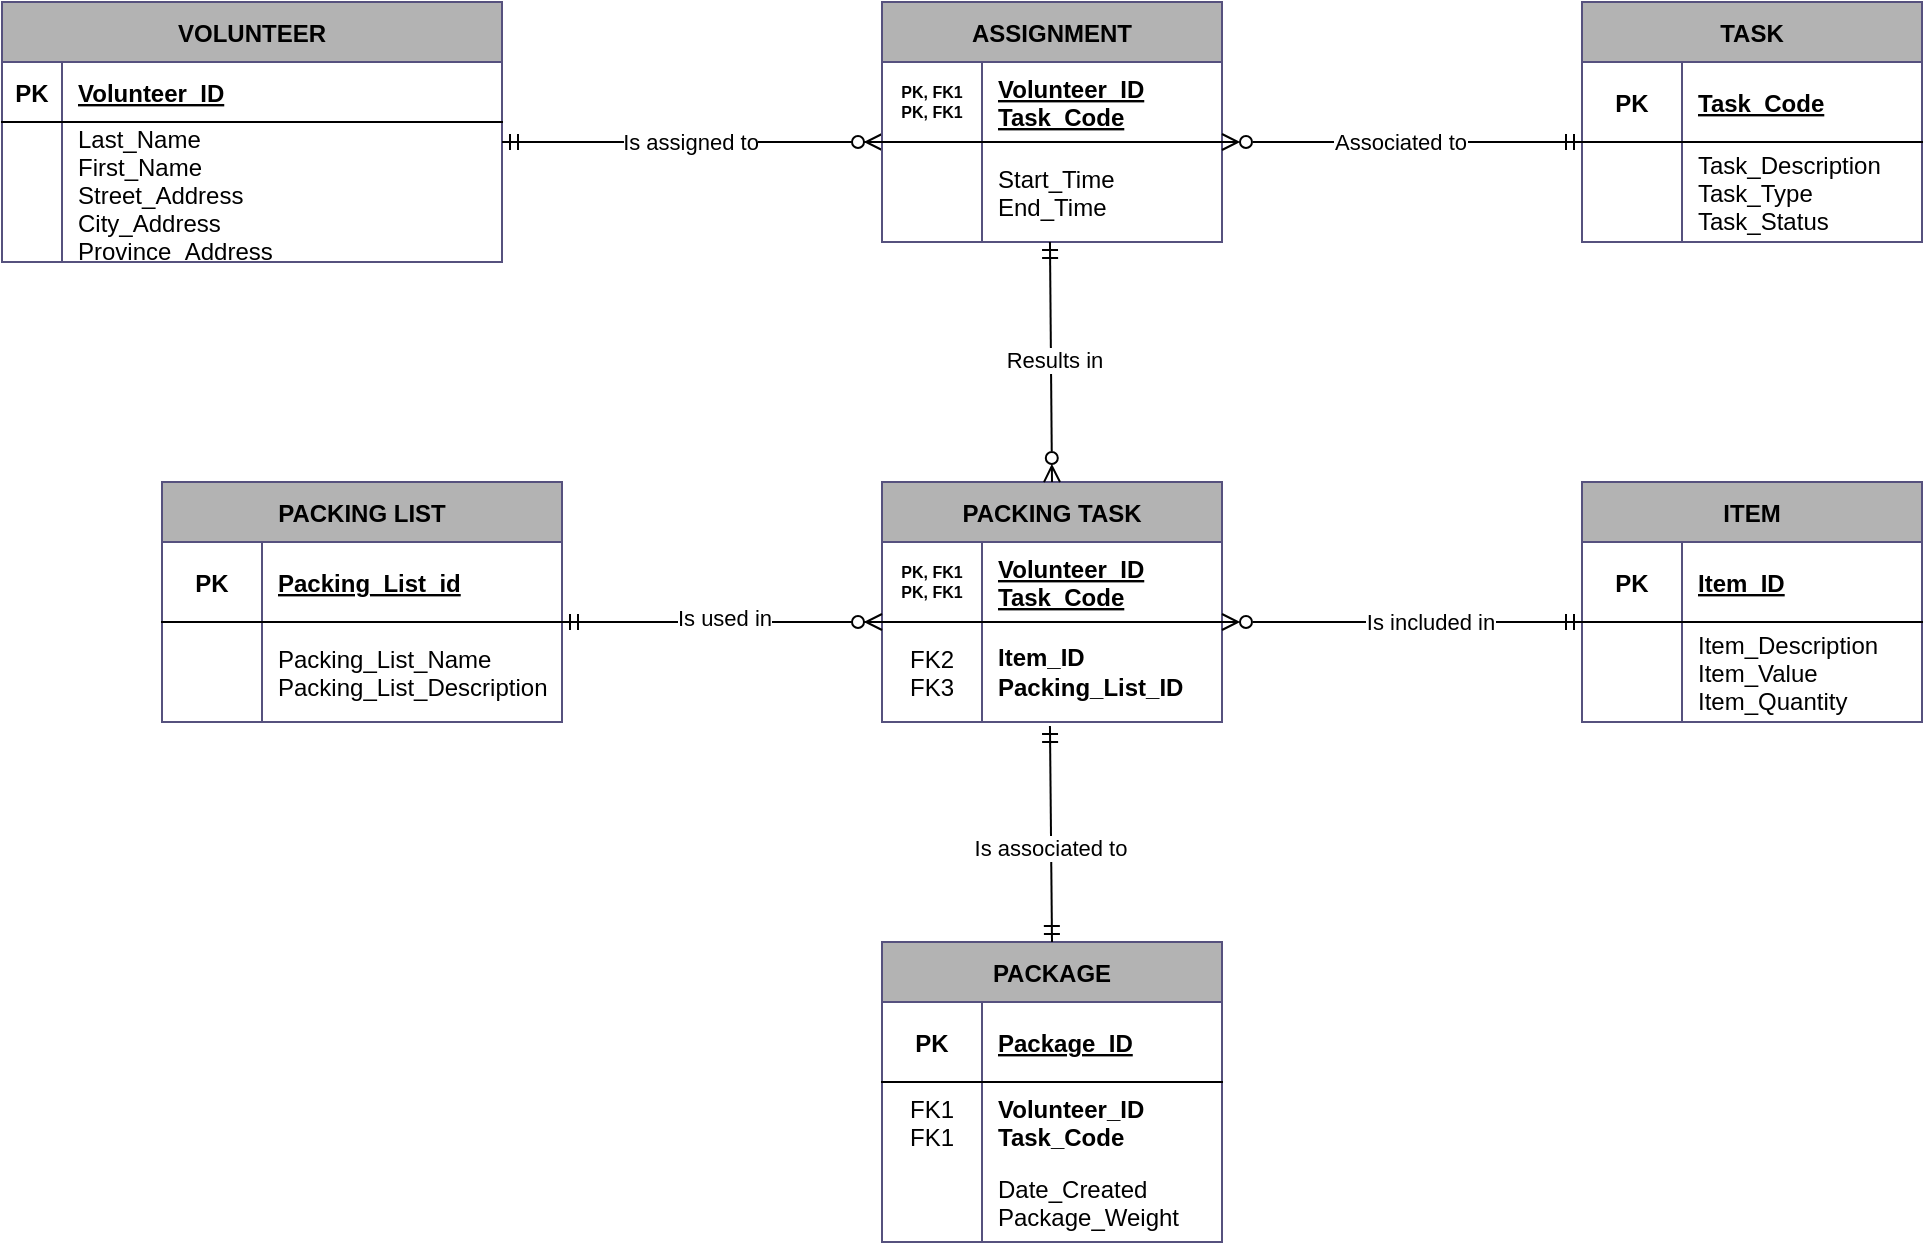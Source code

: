 <mxfile version="23.1.6" type="github">
  <diagram id="R2lEEEUBdFMjLlhIrx00" name="Page-1">
    <mxGraphModel dx="1075" dy="610" grid="1" gridSize="10" guides="1" tooltips="1" connect="1" arrows="1" fold="1" page="1" pageScale="1" pageWidth="850" pageHeight="1100" background="#ffffff" math="0" shadow="0" extFonts="Permanent Marker^https://fonts.googleapis.com/css?family=Permanent+Marker">
      <root>
        <mxCell id="0" />
        <mxCell id="1" parent="0" />
        <mxCell id="C-vyLk0tnHw3VtMMgP7b-23" value="VOLUNTEER" style="shape=table;startSize=30;container=1;collapsible=1;childLayout=tableLayout;fixedRows=1;rowLines=0;fontStyle=1;align=center;resizeLast=1;labelBackgroundColor=none;fillColor=#B3B3B3;strokeColor=#56517e;" parent="1" vertex="1">
          <mxGeometry x="120" y="120" width="250" height="130" as="geometry" />
        </mxCell>
        <mxCell id="C-vyLk0tnHw3VtMMgP7b-24" value="" style="shape=partialRectangle;collapsible=0;dropTarget=0;pointerEvents=0;fillColor=none;points=[[0,0.5],[1,0.5]];portConstraint=eastwest;top=0;left=0;right=0;bottom=1;" parent="C-vyLk0tnHw3VtMMgP7b-23" vertex="1">
          <mxGeometry y="30" width="250" height="30" as="geometry" />
        </mxCell>
        <mxCell id="C-vyLk0tnHw3VtMMgP7b-25" value="PK" style="shape=partialRectangle;overflow=hidden;connectable=0;fillColor=none;top=0;left=0;bottom=0;right=0;fontStyle=1;" parent="C-vyLk0tnHw3VtMMgP7b-24" vertex="1">
          <mxGeometry width="30" height="30" as="geometry">
            <mxRectangle width="30" height="30" as="alternateBounds" />
          </mxGeometry>
        </mxCell>
        <mxCell id="C-vyLk0tnHw3VtMMgP7b-26" value="Volunteer_ID" style="shape=partialRectangle;overflow=hidden;connectable=0;fillColor=none;top=0;left=0;bottom=0;right=0;align=left;spacingLeft=6;fontStyle=5;" parent="C-vyLk0tnHw3VtMMgP7b-24" vertex="1">
          <mxGeometry x="30" width="220" height="30" as="geometry">
            <mxRectangle width="220" height="30" as="alternateBounds" />
          </mxGeometry>
        </mxCell>
        <mxCell id="C-vyLk0tnHw3VtMMgP7b-27" value="" style="shape=partialRectangle;collapsible=0;dropTarget=0;pointerEvents=0;fillColor=none;points=[[0,0.5],[1,0.5]];portConstraint=eastwest;top=0;left=0;right=0;bottom=0;" parent="C-vyLk0tnHw3VtMMgP7b-23" vertex="1">
          <mxGeometry y="60" width="250" height="70" as="geometry" />
        </mxCell>
        <mxCell id="C-vyLk0tnHw3VtMMgP7b-28" value="" style="shape=partialRectangle;overflow=hidden;connectable=0;fillColor=none;top=0;left=0;bottom=0;right=0;" parent="C-vyLk0tnHw3VtMMgP7b-27" vertex="1">
          <mxGeometry width="30" height="70" as="geometry">
            <mxRectangle width="30" height="70" as="alternateBounds" />
          </mxGeometry>
        </mxCell>
        <mxCell id="C-vyLk0tnHw3VtMMgP7b-29" value="Last_Name&#xa;First_Name&#xa;Street_Address&#xa;City_Address&#xa;Province_Address&#xa;Postal_Code" style="shape=partialRectangle;overflow=hidden;connectable=0;fillColor=none;top=0;left=0;bottom=0;right=0;align=left;spacingLeft=6;" parent="C-vyLk0tnHw3VtMMgP7b-27" vertex="1">
          <mxGeometry x="30" width="220" height="70" as="geometry">
            <mxRectangle width="220" height="70" as="alternateBounds" />
          </mxGeometry>
        </mxCell>
        <mxCell id="iro-7hl1AbE_OolFZRHx-3" value="" style="edgeStyle=entityRelationEdgeStyle;fontSize=12;html=1;endArrow=ERzeroToMany;startArrow=ERmandOne;rounded=0;exitX=1;exitY=0.143;exitDx=0;exitDy=0;exitPerimeter=0;entryX=0;entryY=0;entryDx=0;entryDy=0;entryPerimeter=0;" edge="1" parent="1" source="C-vyLk0tnHw3VtMMgP7b-27" target="iro-7hl1AbE_OolFZRHx-8">
          <mxGeometry width="100" height="100" relative="1" as="geometry">
            <mxPoint x="340" y="380" as="sourcePoint" />
            <mxPoint x="480" y="220.01" as="targetPoint" />
            <Array as="points">
              <mxPoint x="430" y="250" />
            </Array>
          </mxGeometry>
        </mxCell>
        <mxCell id="iro-7hl1AbE_OolFZRHx-69" value="Is assigned to" style="edgeLabel;html=1;align=center;verticalAlign=middle;resizable=0;points=[];" vertex="1" connectable="0" parent="iro-7hl1AbE_OolFZRHx-3">
          <mxGeometry x="-0.011" y="-1" relative="1" as="geometry">
            <mxPoint y="-1" as="offset" />
          </mxGeometry>
        </mxCell>
        <mxCell id="iro-7hl1AbE_OolFZRHx-4" value="ASSIGNMENT" style="shape=table;startSize=30;container=1;collapsible=1;childLayout=tableLayout;fixedRows=1;rowLines=0;fontStyle=1;align=center;resizeLast=1;labelBackgroundColor=none;fillColor=#B3B3B3;strokeColor=#56517e;" vertex="1" parent="1">
          <mxGeometry x="560" y="120" width="170" height="120" as="geometry" />
        </mxCell>
        <mxCell id="iro-7hl1AbE_OolFZRHx-5" value="" style="shape=partialRectangle;collapsible=0;dropTarget=0;pointerEvents=0;fillColor=none;points=[[0,0.5],[1,0.5]];portConstraint=eastwest;top=0;left=0;right=0;bottom=1;" vertex="1" parent="iro-7hl1AbE_OolFZRHx-4">
          <mxGeometry y="30" width="170" height="40" as="geometry" />
        </mxCell>
        <mxCell id="iro-7hl1AbE_OolFZRHx-6" value="PK, FK1&#xa;PK, FK1" style="shape=partialRectangle;overflow=hidden;connectable=0;fillColor=none;top=0;left=0;bottom=0;right=0;fontStyle=1;fontSize=8;" vertex="1" parent="iro-7hl1AbE_OolFZRHx-5">
          <mxGeometry width="50" height="40" as="geometry">
            <mxRectangle width="50" height="40" as="alternateBounds" />
          </mxGeometry>
        </mxCell>
        <mxCell id="iro-7hl1AbE_OolFZRHx-7" value="Volunteer_ID&#xa;Task_Code" style="shape=partialRectangle;overflow=hidden;connectable=0;fillColor=none;top=0;left=0;bottom=0;right=0;align=left;spacingLeft=6;fontStyle=5;" vertex="1" parent="iro-7hl1AbE_OolFZRHx-5">
          <mxGeometry x="50" width="120" height="40" as="geometry">
            <mxRectangle width="120" height="40" as="alternateBounds" />
          </mxGeometry>
        </mxCell>
        <mxCell id="iro-7hl1AbE_OolFZRHx-8" value="" style="shape=partialRectangle;collapsible=0;dropTarget=0;pointerEvents=0;fillColor=none;points=[[0,0.5],[1,0.5]];portConstraint=eastwest;top=0;left=0;right=0;bottom=0;" vertex="1" parent="iro-7hl1AbE_OolFZRHx-4">
          <mxGeometry y="70" width="170" height="50" as="geometry" />
        </mxCell>
        <mxCell id="iro-7hl1AbE_OolFZRHx-9" value="" style="shape=partialRectangle;overflow=hidden;connectable=0;fillColor=none;top=0;left=0;bottom=0;right=0;" vertex="1" parent="iro-7hl1AbE_OolFZRHx-8">
          <mxGeometry width="50" height="50" as="geometry">
            <mxRectangle width="50" height="50" as="alternateBounds" />
          </mxGeometry>
        </mxCell>
        <mxCell id="iro-7hl1AbE_OolFZRHx-10" value="Start_Time&#xa;End_Time" style="shape=partialRectangle;overflow=hidden;connectable=0;fillColor=none;top=0;left=0;bottom=0;right=0;align=left;spacingLeft=6;" vertex="1" parent="iro-7hl1AbE_OolFZRHx-8">
          <mxGeometry x="50" width="120" height="50" as="geometry">
            <mxRectangle width="120" height="50" as="alternateBounds" />
          </mxGeometry>
        </mxCell>
        <mxCell id="iro-7hl1AbE_OolFZRHx-15" value="TASK" style="shape=table;startSize=30;container=1;collapsible=1;childLayout=tableLayout;fixedRows=1;rowLines=0;fontStyle=1;align=center;resizeLast=1;labelBackgroundColor=none;fillColor=#B3B3B3;strokeColor=#56517e;" vertex="1" parent="1">
          <mxGeometry x="910" y="120" width="170" height="120" as="geometry" />
        </mxCell>
        <mxCell id="iro-7hl1AbE_OolFZRHx-16" value="" style="shape=partialRectangle;collapsible=0;dropTarget=0;pointerEvents=0;fillColor=none;points=[[0,0.5],[1,0.5]];portConstraint=eastwest;top=0;left=0;right=0;bottom=1;" vertex="1" parent="iro-7hl1AbE_OolFZRHx-15">
          <mxGeometry y="30" width="170" height="40" as="geometry" />
        </mxCell>
        <mxCell id="iro-7hl1AbE_OolFZRHx-17" value="PK" style="shape=partialRectangle;overflow=hidden;connectable=0;fillColor=none;top=0;left=0;bottom=0;right=0;fontStyle=1;fontSize=12;" vertex="1" parent="iro-7hl1AbE_OolFZRHx-16">
          <mxGeometry width="50" height="40" as="geometry">
            <mxRectangle width="50" height="40" as="alternateBounds" />
          </mxGeometry>
        </mxCell>
        <mxCell id="iro-7hl1AbE_OolFZRHx-18" value="Task_Code" style="shape=partialRectangle;overflow=hidden;connectable=0;fillColor=none;top=0;left=0;bottom=0;right=0;align=left;spacingLeft=6;fontStyle=5;" vertex="1" parent="iro-7hl1AbE_OolFZRHx-16">
          <mxGeometry x="50" width="120" height="40" as="geometry">
            <mxRectangle width="120" height="40" as="alternateBounds" />
          </mxGeometry>
        </mxCell>
        <mxCell id="iro-7hl1AbE_OolFZRHx-19" value="" style="shape=partialRectangle;collapsible=0;dropTarget=0;pointerEvents=0;fillColor=none;points=[[0,0.5],[1,0.5]];portConstraint=eastwest;top=0;left=0;right=0;bottom=0;" vertex="1" parent="iro-7hl1AbE_OolFZRHx-15">
          <mxGeometry y="70" width="170" height="50" as="geometry" />
        </mxCell>
        <mxCell id="iro-7hl1AbE_OolFZRHx-20" value="" style="shape=partialRectangle;overflow=hidden;connectable=0;fillColor=none;top=0;left=0;bottom=0;right=0;" vertex="1" parent="iro-7hl1AbE_OolFZRHx-19">
          <mxGeometry width="50" height="50" as="geometry">
            <mxRectangle width="50" height="50" as="alternateBounds" />
          </mxGeometry>
        </mxCell>
        <mxCell id="iro-7hl1AbE_OolFZRHx-21" value="Task_Description&#xa;Task_Type&#xa;Task_Status" style="shape=partialRectangle;overflow=hidden;connectable=0;fillColor=none;top=0;left=0;bottom=0;right=0;align=left;spacingLeft=6;" vertex="1" parent="iro-7hl1AbE_OolFZRHx-19">
          <mxGeometry x="50" width="120" height="50" as="geometry">
            <mxRectangle width="120" height="50" as="alternateBounds" />
          </mxGeometry>
        </mxCell>
        <mxCell id="iro-7hl1AbE_OolFZRHx-22" value="" style="edgeStyle=entityRelationEdgeStyle;fontSize=12;html=1;endArrow=ERmandOne;startArrow=ERzeroToMany;rounded=0;startFill=0;endFill=0;" edge="1" parent="1">
          <mxGeometry width="100" height="100" relative="1" as="geometry">
            <mxPoint x="730" y="190" as="sourcePoint" />
            <mxPoint x="910" y="190" as="targetPoint" />
            <Array as="points">
              <mxPoint x="900" y="190" />
              <mxPoint x="440" y="260" />
            </Array>
          </mxGeometry>
        </mxCell>
        <mxCell id="iro-7hl1AbE_OolFZRHx-70" value="Associated to" style="edgeLabel;html=1;align=center;verticalAlign=middle;resizable=0;points=[];" vertex="1" connectable="0" parent="iro-7hl1AbE_OolFZRHx-22">
          <mxGeometry x="-0.011" y="-3" relative="1" as="geometry">
            <mxPoint y="-3" as="offset" />
          </mxGeometry>
        </mxCell>
        <mxCell id="iro-7hl1AbE_OolFZRHx-26" value="PACKING TASK" style="shape=table;startSize=30;container=1;collapsible=1;childLayout=tableLayout;fixedRows=1;rowLines=0;fontStyle=1;align=center;resizeLast=1;labelBackgroundColor=none;fillColor=#B3B3B3;strokeColor=#56517e;" vertex="1" parent="1">
          <mxGeometry x="560" y="360" width="170" height="120" as="geometry" />
        </mxCell>
        <mxCell id="iro-7hl1AbE_OolFZRHx-27" value="" style="shape=partialRectangle;collapsible=0;dropTarget=0;pointerEvents=0;fillColor=none;points=[[0,0.5],[1,0.5]];portConstraint=eastwest;top=0;left=0;right=0;bottom=1;" vertex="1" parent="iro-7hl1AbE_OolFZRHx-26">
          <mxGeometry y="30" width="170" height="40" as="geometry" />
        </mxCell>
        <mxCell id="iro-7hl1AbE_OolFZRHx-28" value="PK, FK1&#xa;PK, FK1" style="shape=partialRectangle;overflow=hidden;connectable=0;fillColor=none;top=0;left=0;bottom=0;right=0;fontStyle=1;fontSize=8;" vertex="1" parent="iro-7hl1AbE_OolFZRHx-27">
          <mxGeometry width="50" height="40" as="geometry">
            <mxRectangle width="50" height="40" as="alternateBounds" />
          </mxGeometry>
        </mxCell>
        <mxCell id="iro-7hl1AbE_OolFZRHx-29" value="Volunteer_ID&#xa;Task_Code" style="shape=partialRectangle;overflow=hidden;connectable=0;fillColor=none;top=0;left=0;bottom=0;right=0;align=left;spacingLeft=6;fontStyle=5;" vertex="1" parent="iro-7hl1AbE_OolFZRHx-27">
          <mxGeometry x="50" width="120" height="40" as="geometry">
            <mxRectangle width="120" height="40" as="alternateBounds" />
          </mxGeometry>
        </mxCell>
        <mxCell id="iro-7hl1AbE_OolFZRHx-30" value="" style="shape=partialRectangle;collapsible=0;dropTarget=0;pointerEvents=0;fillColor=none;points=[[0,0.5],[1,0.5]];portConstraint=eastwest;top=0;left=0;right=0;bottom=0;" vertex="1" parent="iro-7hl1AbE_OolFZRHx-26">
          <mxGeometry y="70" width="170" height="50" as="geometry" />
        </mxCell>
        <mxCell id="iro-7hl1AbE_OolFZRHx-31" value="FK2&#xa;FK3" style="shape=partialRectangle;overflow=hidden;connectable=0;fillColor=none;top=0;left=0;bottom=0;right=0;" vertex="1" parent="iro-7hl1AbE_OolFZRHx-30">
          <mxGeometry width="50" height="50" as="geometry">
            <mxRectangle width="50" height="50" as="alternateBounds" />
          </mxGeometry>
        </mxCell>
        <mxCell id="iro-7hl1AbE_OolFZRHx-32" value="Item_ID&#xa;Packing_List_ID" style="shape=partialRectangle;overflow=hidden;connectable=0;fillColor=none;top=0;left=0;bottom=0;right=0;align=left;spacingLeft=6;fontStyle=1;dashed=1;whiteSpace=wrap;" vertex="1" parent="iro-7hl1AbE_OolFZRHx-30">
          <mxGeometry x="50" width="120" height="50" as="geometry">
            <mxRectangle width="120" height="50" as="alternateBounds" />
          </mxGeometry>
        </mxCell>
        <mxCell id="iro-7hl1AbE_OolFZRHx-37" value="" style="fontSize=12;html=1;endArrow=ERmandOne;endFill=0;rounded=0;exitX=0.5;exitY=0;exitDx=0;exitDy=0;entryX=0.494;entryY=1;entryDx=0;entryDy=0;entryPerimeter=0;startArrow=ERzeroToMany;startFill=0;" edge="1" parent="1" source="iro-7hl1AbE_OolFZRHx-26" target="iro-7hl1AbE_OolFZRHx-8">
          <mxGeometry width="100" height="100" relative="1" as="geometry">
            <mxPoint x="640" y="330" as="sourcePoint" />
            <mxPoint x="650" y="247" as="targetPoint" />
          </mxGeometry>
        </mxCell>
        <mxCell id="iro-7hl1AbE_OolFZRHx-41" value="Results in" style="edgeLabel;html=1;align=center;verticalAlign=middle;resizable=0;points=[];" vertex="1" connectable="0" parent="iro-7hl1AbE_OolFZRHx-37">
          <mxGeometry x="0.016" y="-6" relative="1" as="geometry">
            <mxPoint x="-5" as="offset" />
          </mxGeometry>
        </mxCell>
        <mxCell id="iro-7hl1AbE_OolFZRHx-42" value="PACKAGE" style="shape=table;startSize=30;container=1;collapsible=1;childLayout=tableLayout;fixedRows=1;rowLines=0;fontStyle=1;align=center;resizeLast=1;labelBackgroundColor=none;fillColor=#B3B3B3;strokeColor=#56517e;" vertex="1" parent="1">
          <mxGeometry x="560" y="590" width="170" height="150" as="geometry" />
        </mxCell>
        <mxCell id="iro-7hl1AbE_OolFZRHx-43" value="" style="shape=partialRectangle;collapsible=0;dropTarget=0;pointerEvents=0;fillColor=none;points=[[0,0.5],[1,0.5]];portConstraint=eastwest;top=0;left=0;right=0;bottom=1;" vertex="1" parent="iro-7hl1AbE_OolFZRHx-42">
          <mxGeometry y="30" width="170" height="40" as="geometry" />
        </mxCell>
        <mxCell id="iro-7hl1AbE_OolFZRHx-44" value="PK" style="shape=partialRectangle;overflow=hidden;connectable=0;fillColor=none;top=0;left=0;bottom=0;right=0;fontStyle=1;fontSize=12;" vertex="1" parent="iro-7hl1AbE_OolFZRHx-43">
          <mxGeometry width="50" height="40" as="geometry">
            <mxRectangle width="50" height="40" as="alternateBounds" />
          </mxGeometry>
        </mxCell>
        <mxCell id="iro-7hl1AbE_OolFZRHx-45" value="Package_ID" style="shape=partialRectangle;overflow=hidden;connectable=0;fillColor=none;top=0;left=0;bottom=0;right=0;align=left;spacingLeft=6;fontStyle=5;" vertex="1" parent="iro-7hl1AbE_OolFZRHx-43">
          <mxGeometry x="50" width="120" height="40" as="geometry">
            <mxRectangle width="120" height="40" as="alternateBounds" />
          </mxGeometry>
        </mxCell>
        <mxCell id="iro-7hl1AbE_OolFZRHx-46" value="" style="shape=partialRectangle;collapsible=0;dropTarget=0;pointerEvents=0;fillColor=none;points=[[0,0.5],[1,0.5]];portConstraint=eastwest;top=0;left=0;right=0;bottom=0;" vertex="1" parent="iro-7hl1AbE_OolFZRHx-42">
          <mxGeometry y="70" width="170" height="40" as="geometry" />
        </mxCell>
        <mxCell id="iro-7hl1AbE_OolFZRHx-47" value="FK1&#xa;FK1" style="shape=partialRectangle;overflow=hidden;connectable=0;fillColor=none;top=0;left=0;bottom=0;right=0;" vertex="1" parent="iro-7hl1AbE_OolFZRHx-46">
          <mxGeometry width="50" height="40" as="geometry">
            <mxRectangle width="50" height="40" as="alternateBounds" />
          </mxGeometry>
        </mxCell>
        <mxCell id="iro-7hl1AbE_OolFZRHx-48" value="Volunteer_ID&#xa;Task_Code" style="shape=partialRectangle;overflow=hidden;connectable=0;fillColor=none;top=0;left=0;bottom=0;right=0;align=left;spacingLeft=6;fontStyle=1" vertex="1" parent="iro-7hl1AbE_OolFZRHx-46">
          <mxGeometry x="50" width="120" height="40" as="geometry">
            <mxRectangle width="120" height="40" as="alternateBounds" />
          </mxGeometry>
        </mxCell>
        <mxCell id="iro-7hl1AbE_OolFZRHx-74" value="" style="shape=partialRectangle;collapsible=0;dropTarget=0;pointerEvents=0;fillColor=none;points=[[0,0.5],[1,0.5]];portConstraint=eastwest;top=0;left=0;right=0;bottom=0;" vertex="1" parent="iro-7hl1AbE_OolFZRHx-42">
          <mxGeometry y="110" width="170" height="40" as="geometry" />
        </mxCell>
        <mxCell id="iro-7hl1AbE_OolFZRHx-75" value="" style="shape=partialRectangle;overflow=hidden;connectable=0;fillColor=none;top=0;left=0;bottom=0;right=0;" vertex="1" parent="iro-7hl1AbE_OolFZRHx-74">
          <mxGeometry width="50" height="40" as="geometry">
            <mxRectangle width="50" height="40" as="alternateBounds" />
          </mxGeometry>
        </mxCell>
        <mxCell id="iro-7hl1AbE_OolFZRHx-76" value="Date_Created&#xa;Package_Weight" style="shape=partialRectangle;overflow=hidden;connectable=0;fillColor=none;top=0;left=0;bottom=0;right=0;align=left;spacingLeft=6;" vertex="1" parent="iro-7hl1AbE_OolFZRHx-74">
          <mxGeometry x="50" width="120" height="40" as="geometry">
            <mxRectangle width="120" height="40" as="alternateBounds" />
          </mxGeometry>
        </mxCell>
        <mxCell id="iro-7hl1AbE_OolFZRHx-49" value="ITEM" style="shape=table;startSize=30;container=1;collapsible=1;childLayout=tableLayout;fixedRows=1;rowLines=0;fontStyle=1;align=center;resizeLast=1;labelBackgroundColor=none;fillColor=#B3B3B3;strokeColor=#56517e;" vertex="1" parent="1">
          <mxGeometry x="910" y="360" width="170" height="120" as="geometry" />
        </mxCell>
        <mxCell id="iro-7hl1AbE_OolFZRHx-50" value="" style="shape=partialRectangle;collapsible=0;dropTarget=0;pointerEvents=0;fillColor=none;points=[[0,0.5],[1,0.5]];portConstraint=eastwest;top=0;left=0;right=0;bottom=1;" vertex="1" parent="iro-7hl1AbE_OolFZRHx-49">
          <mxGeometry y="30" width="170" height="40" as="geometry" />
        </mxCell>
        <mxCell id="iro-7hl1AbE_OolFZRHx-51" value="PK" style="shape=partialRectangle;overflow=hidden;connectable=0;fillColor=none;top=0;left=0;bottom=0;right=0;fontStyle=1;fontSize=12;" vertex="1" parent="iro-7hl1AbE_OolFZRHx-50">
          <mxGeometry width="50" height="40" as="geometry">
            <mxRectangle width="50" height="40" as="alternateBounds" />
          </mxGeometry>
        </mxCell>
        <mxCell id="iro-7hl1AbE_OolFZRHx-52" value="Item_ID" style="shape=partialRectangle;overflow=hidden;connectable=0;fillColor=none;top=0;left=0;bottom=0;right=0;align=left;spacingLeft=6;fontStyle=5;" vertex="1" parent="iro-7hl1AbE_OolFZRHx-50">
          <mxGeometry x="50" width="120" height="40" as="geometry">
            <mxRectangle width="120" height="40" as="alternateBounds" />
          </mxGeometry>
        </mxCell>
        <mxCell id="iro-7hl1AbE_OolFZRHx-53" value="" style="shape=partialRectangle;collapsible=0;dropTarget=0;pointerEvents=0;fillColor=none;points=[[0,0.5],[1,0.5]];portConstraint=eastwest;top=0;left=0;right=0;bottom=0;" vertex="1" parent="iro-7hl1AbE_OolFZRHx-49">
          <mxGeometry y="70" width="170" height="50" as="geometry" />
        </mxCell>
        <mxCell id="iro-7hl1AbE_OolFZRHx-54" value="" style="shape=partialRectangle;overflow=hidden;connectable=0;fillColor=none;top=0;left=0;bottom=0;right=0;" vertex="1" parent="iro-7hl1AbE_OolFZRHx-53">
          <mxGeometry width="50" height="50" as="geometry">
            <mxRectangle width="50" height="50" as="alternateBounds" />
          </mxGeometry>
        </mxCell>
        <mxCell id="iro-7hl1AbE_OolFZRHx-55" value="Item_Description&#xa;Item_Value&#xa;Item_Quantity" style="shape=partialRectangle;overflow=hidden;connectable=0;fillColor=none;top=0;left=0;bottom=0;right=0;align=left;spacingLeft=6;" vertex="1" parent="iro-7hl1AbE_OolFZRHx-53">
          <mxGeometry x="50" width="120" height="50" as="geometry">
            <mxRectangle width="120" height="50" as="alternateBounds" />
          </mxGeometry>
        </mxCell>
        <mxCell id="iro-7hl1AbE_OolFZRHx-56" value="PACKING LIST" style="shape=table;startSize=30;container=1;collapsible=1;childLayout=tableLayout;fixedRows=1;rowLines=0;fontStyle=1;align=center;resizeLast=1;labelBackgroundColor=none;fillColor=#B3B3B3;strokeColor=#56517e;" vertex="1" parent="1">
          <mxGeometry x="200" y="360" width="200" height="120" as="geometry" />
        </mxCell>
        <mxCell id="iro-7hl1AbE_OolFZRHx-57" value="" style="shape=partialRectangle;collapsible=0;dropTarget=0;pointerEvents=0;fillColor=none;points=[[0,0.5],[1,0.5]];portConstraint=eastwest;top=0;left=0;right=0;bottom=1;" vertex="1" parent="iro-7hl1AbE_OolFZRHx-56">
          <mxGeometry y="30" width="200" height="40" as="geometry" />
        </mxCell>
        <mxCell id="iro-7hl1AbE_OolFZRHx-58" value="PK" style="shape=partialRectangle;overflow=hidden;connectable=0;fillColor=none;top=0;left=0;bottom=0;right=0;fontStyle=1;fontSize=12;" vertex="1" parent="iro-7hl1AbE_OolFZRHx-57">
          <mxGeometry width="50" height="40" as="geometry">
            <mxRectangle width="50" height="40" as="alternateBounds" />
          </mxGeometry>
        </mxCell>
        <mxCell id="iro-7hl1AbE_OolFZRHx-59" value="Packing_List_id" style="shape=partialRectangle;overflow=hidden;connectable=0;fillColor=none;top=0;left=0;bottom=0;right=0;align=left;spacingLeft=6;fontStyle=5;" vertex="1" parent="iro-7hl1AbE_OolFZRHx-57">
          <mxGeometry x="50" width="150" height="40" as="geometry">
            <mxRectangle width="150" height="40" as="alternateBounds" />
          </mxGeometry>
        </mxCell>
        <mxCell id="iro-7hl1AbE_OolFZRHx-60" value="" style="shape=partialRectangle;collapsible=0;dropTarget=0;pointerEvents=0;fillColor=none;points=[[0,0.5],[1,0.5]];portConstraint=eastwest;top=0;left=0;right=0;bottom=0;" vertex="1" parent="iro-7hl1AbE_OolFZRHx-56">
          <mxGeometry y="70" width="200" height="50" as="geometry" />
        </mxCell>
        <mxCell id="iro-7hl1AbE_OolFZRHx-61" value="" style="shape=partialRectangle;overflow=hidden;connectable=0;fillColor=none;top=0;left=0;bottom=0;right=0;" vertex="1" parent="iro-7hl1AbE_OolFZRHx-60">
          <mxGeometry width="50" height="50" as="geometry">
            <mxRectangle width="50" height="50" as="alternateBounds" />
          </mxGeometry>
        </mxCell>
        <mxCell id="iro-7hl1AbE_OolFZRHx-62" value="Packing_List_Name&#xa;Packing_List_Description" style="shape=partialRectangle;overflow=hidden;connectable=0;fillColor=none;top=0;left=0;bottom=0;right=0;align=left;spacingLeft=6;" vertex="1" parent="iro-7hl1AbE_OolFZRHx-60">
          <mxGeometry x="50" width="150" height="50" as="geometry">
            <mxRectangle width="150" height="50" as="alternateBounds" />
          </mxGeometry>
        </mxCell>
        <mxCell id="iro-7hl1AbE_OolFZRHx-63" value="" style="edgeStyle=entityRelationEdgeStyle;fontSize=12;html=1;endArrow=ERzeroToMany;startArrow=ERmandOne;rounded=0;entryX=0;entryY=0;entryDx=0;entryDy=0;entryPerimeter=0;" edge="1" parent="1" target="iro-7hl1AbE_OolFZRHx-30">
          <mxGeometry width="100" height="100" relative="1" as="geometry">
            <mxPoint x="400" y="430" as="sourcePoint" />
            <mxPoint x="710" y="360" as="targetPoint" />
            <Array as="points">
              <mxPoint x="520" y="420" />
            </Array>
          </mxGeometry>
        </mxCell>
        <mxCell id="iro-7hl1AbE_OolFZRHx-67" value="Is used in" style="edgeLabel;html=1;align=center;verticalAlign=middle;resizable=0;points=[];" vertex="1" connectable="0" parent="iro-7hl1AbE_OolFZRHx-63">
          <mxGeometry x="0.013" y="2" relative="1" as="geometry">
            <mxPoint as="offset" />
          </mxGeometry>
        </mxCell>
        <mxCell id="iro-7hl1AbE_OolFZRHx-64" value="" style="edgeStyle=entityRelationEdgeStyle;fontSize=12;html=1;endArrow=ERmandOne;startArrow=ERzeroToMany;rounded=0;entryX=0;entryY=0;entryDx=0;entryDy=0;entryPerimeter=0;startFill=0;endFill=0;" edge="1" parent="1" target="iro-7hl1AbE_OolFZRHx-53">
          <mxGeometry width="100" height="100" relative="1" as="geometry">
            <mxPoint x="730" y="430" as="sourcePoint" />
            <mxPoint x="890" y="430" as="targetPoint" />
            <Array as="points">
              <mxPoint x="850" y="420" />
              <mxPoint x="1130" y="420" />
            </Array>
          </mxGeometry>
        </mxCell>
        <mxCell id="iro-7hl1AbE_OolFZRHx-65" value="Is included in" style="edgeLabel;html=1;align=center;verticalAlign=middle;resizable=0;points=[];" vertex="1" connectable="0" parent="iro-7hl1AbE_OolFZRHx-64">
          <mxGeometry x="0.156" y="-4" relative="1" as="geometry">
            <mxPoint y="-4" as="offset" />
          </mxGeometry>
        </mxCell>
        <mxCell id="iro-7hl1AbE_OolFZRHx-71" value="" style="fontSize=12;html=1;endArrow=ERmandOne;startArrow=ERmandOne;rounded=0;entryX=0.494;entryY=1.04;entryDx=0;entryDy=0;entryPerimeter=0;exitX=0.5;exitY=0;exitDx=0;exitDy=0;" edge="1" parent="1" source="iro-7hl1AbE_OolFZRHx-42" target="iro-7hl1AbE_OolFZRHx-30">
          <mxGeometry width="100" height="100" relative="1" as="geometry">
            <mxPoint x="610" y="660" as="sourcePoint" />
            <mxPoint x="710" y="560" as="targetPoint" />
          </mxGeometry>
        </mxCell>
        <mxCell id="iro-7hl1AbE_OolFZRHx-72" value="Is associated to" style="edgeLabel;html=1;align=center;verticalAlign=middle;resizable=0;points=[];" vertex="1" connectable="0" parent="iro-7hl1AbE_OolFZRHx-71">
          <mxGeometry x="-0.13" y="1" relative="1" as="geometry">
            <mxPoint as="offset" />
          </mxGeometry>
        </mxCell>
      </root>
    </mxGraphModel>
  </diagram>
</mxfile>
